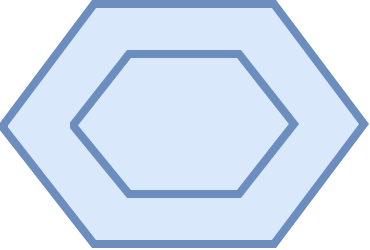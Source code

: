 <mxfile version="13.3.9" type="device"><diagram id="FC_8azEGuBOAedcNNFKe" name="Page-1"><mxGraphModel dx="852" dy="494" grid="1" gridSize="10" guides="1" tooltips="1" connect="1" arrows="1" fold="1" page="1" pageScale="1" pageWidth="850" pageHeight="1100" math="0" shadow="0"><root><mxCell id="0"/><mxCell id="1" parent="0"/><mxCell id="UP4YhP_O1GVTI6SMqygP-3" value="" style="verticalLabelPosition=bottom;verticalAlign=top;html=1;shape=mxgraph.basic.polygon;polyCoords=[[0.25,0],[0.75,0],[1,0.5],[0.99,0.52],[0.75,1],[0.25,1],[0,0.52],[0,0.5]];polyline=0;fillColor=#dae8fc;strokeColor=#6c8ebf;strokeWidth=4;" vertex="1" parent="1"><mxGeometry x="360" y="160" width="180" height="120" as="geometry"/></mxCell><mxCell id="UP4YhP_O1GVTI6SMqygP-4" value="" style="verticalLabelPosition=bottom;verticalAlign=top;html=1;shape=mxgraph.basic.polygon;polyCoords=[[0.25,0],[0.75,0],[1,0.5],[0.99,0.52],[0.75,1],[0.25,1],[0,0.52],[0,0.5]];polyline=0;fillColor=#dae8fc;strokeColor=#6c8ebf;strokeWidth=4;" vertex="1" parent="1"><mxGeometry x="395" y="185" width="110" height="70" as="geometry"/></mxCell></root></mxGraphModel></diagram></mxfile>